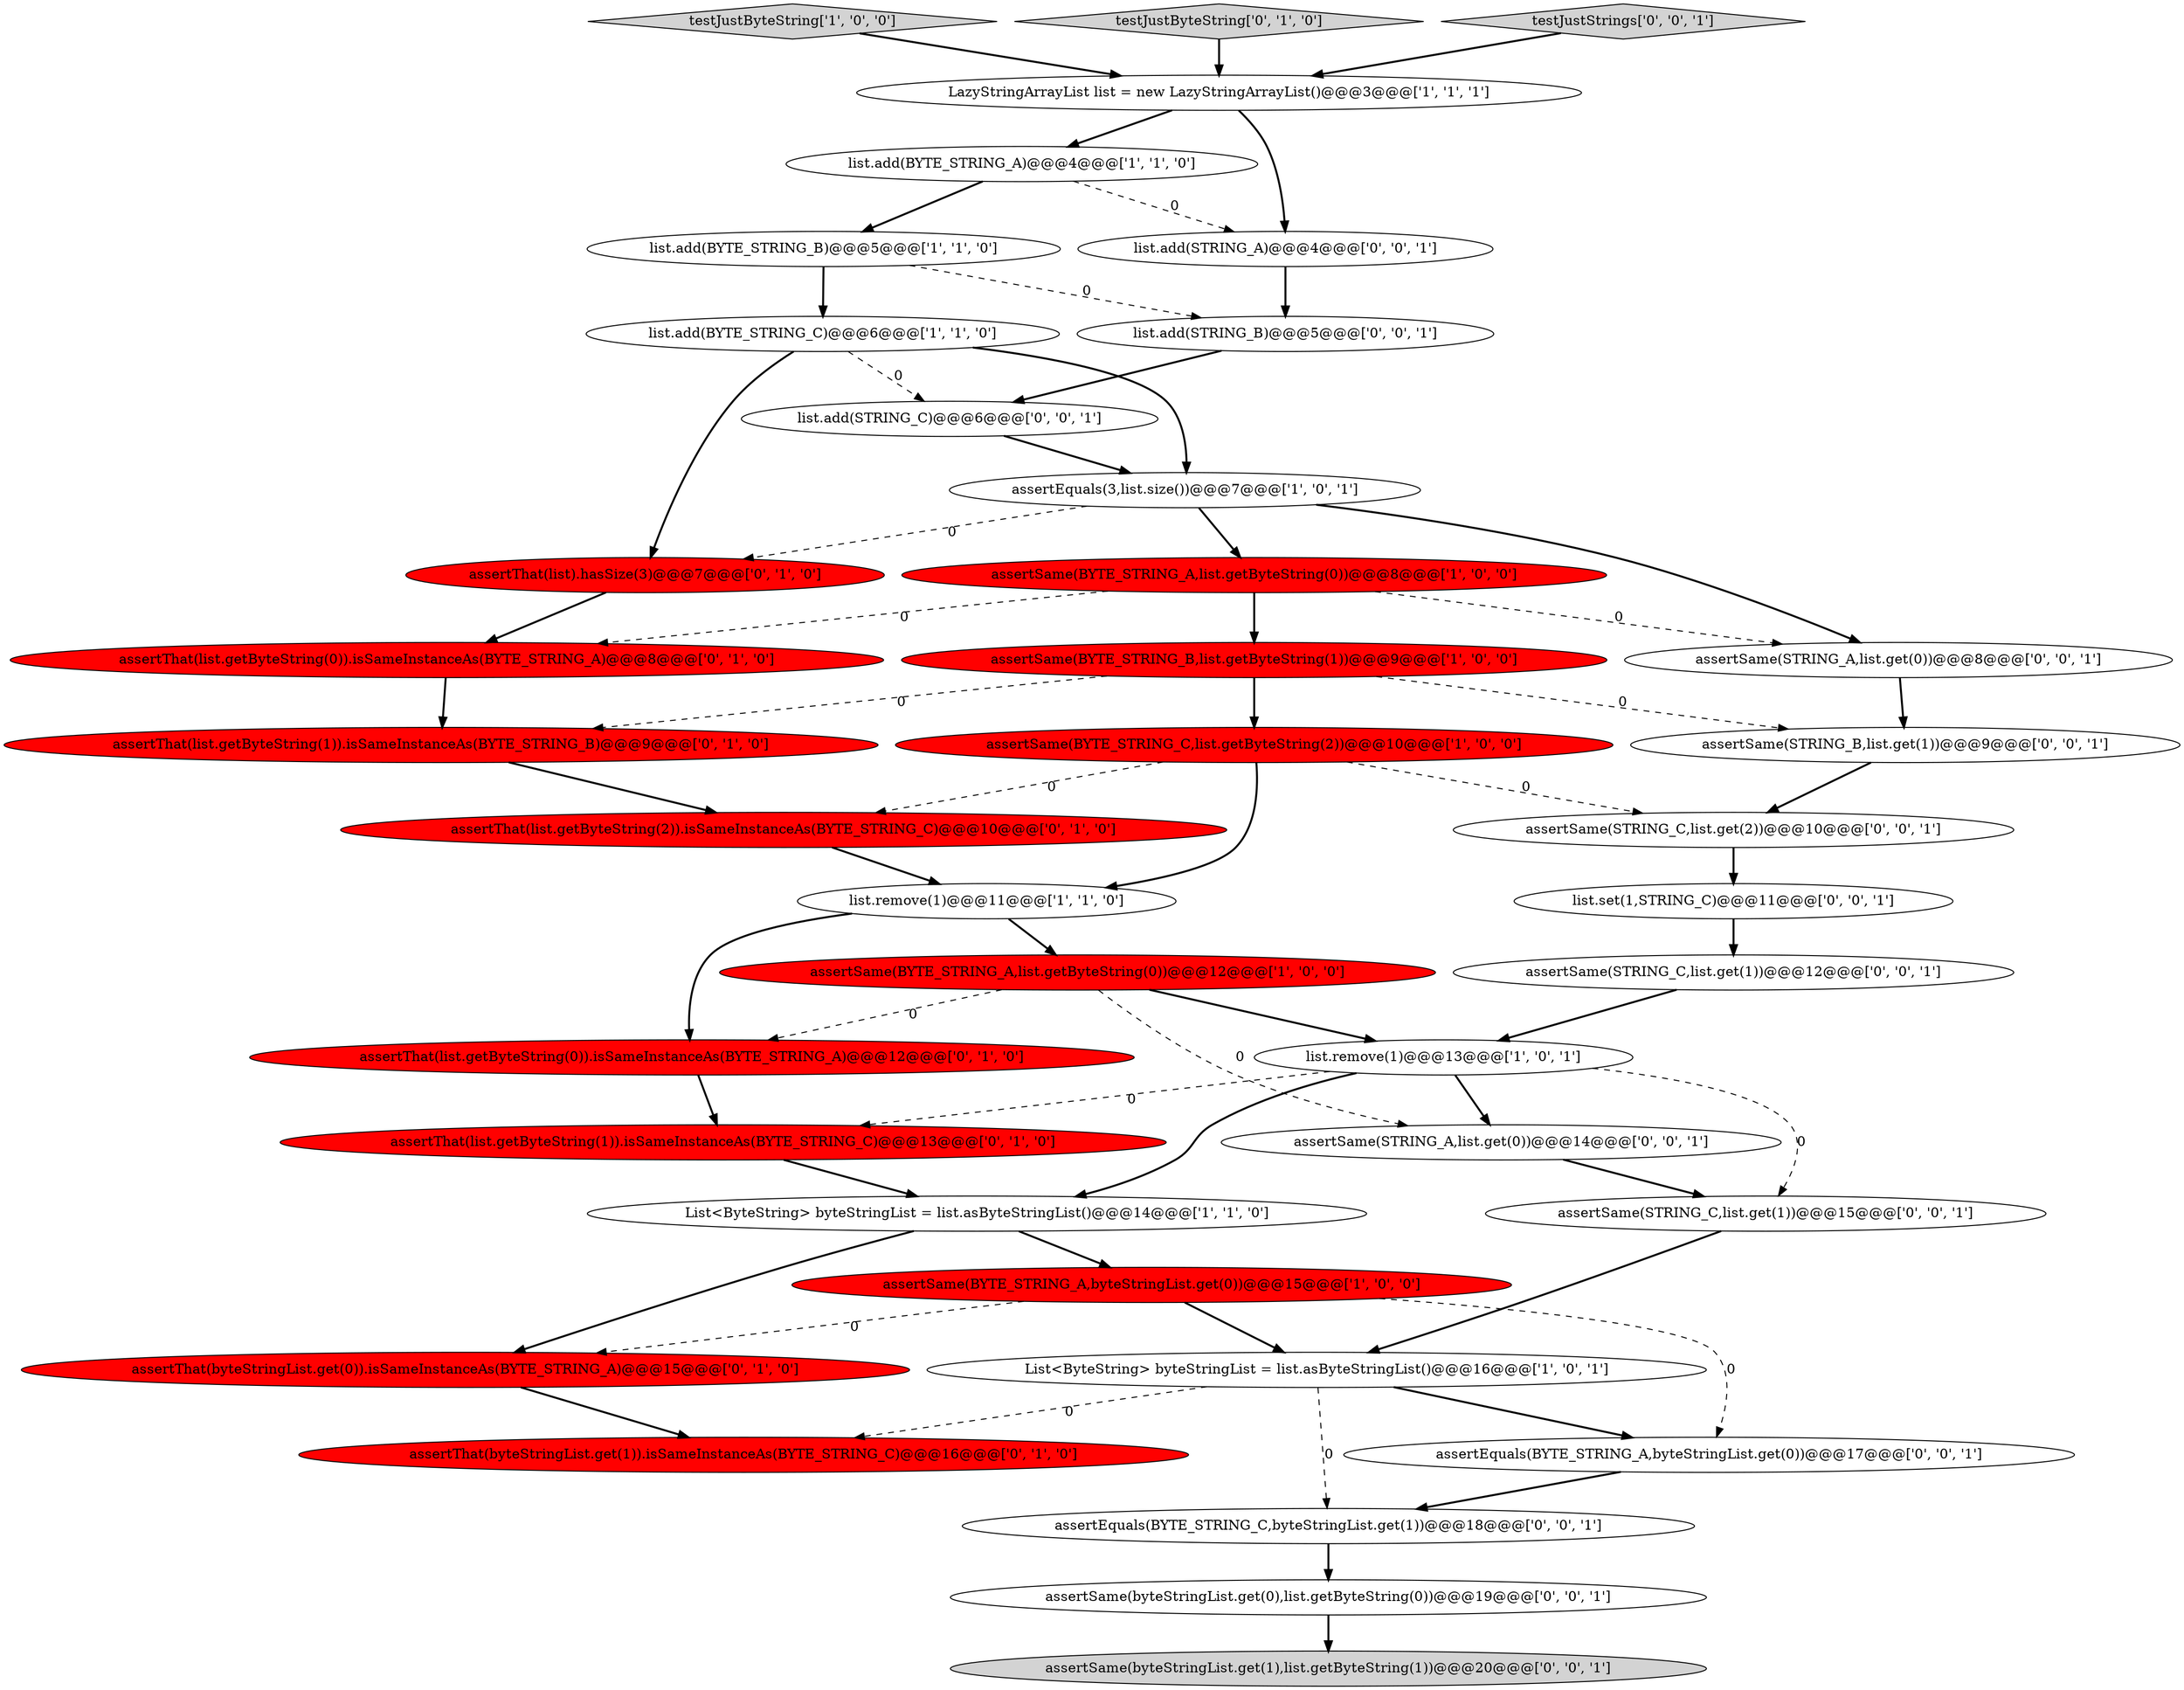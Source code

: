 digraph {
20 [style = filled, label = "assertThat(byteStringList.get(1)).isSameInstanceAs(BYTE_STRING_C)@@@16@@@['0', '1', '0']", fillcolor = red, shape = ellipse image = "AAA1AAABBB2BBB"];
36 [style = filled, label = "assertSame(byteStringList.get(1),list.getByteString(1))@@@20@@@['0', '0', '1']", fillcolor = lightgray, shape = ellipse image = "AAA0AAABBB3BBB"];
31 [style = filled, label = "list.add(STRING_A)@@@4@@@['0', '0', '1']", fillcolor = white, shape = ellipse image = "AAA0AAABBB3BBB"];
13 [style = filled, label = "assertEquals(3,list.size())@@@7@@@['1', '0', '1']", fillcolor = white, shape = ellipse image = "AAA0AAABBB1BBB"];
38 [style = filled, label = "assertSame(STRING_C,list.get(2))@@@10@@@['0', '0', '1']", fillcolor = white, shape = ellipse image = "AAA0AAABBB3BBB"];
9 [style = filled, label = "testJustByteString['1', '0', '0']", fillcolor = lightgray, shape = diamond image = "AAA0AAABBB1BBB"];
8 [style = filled, label = "assertSame(BYTE_STRING_A,list.getByteString(0))@@@8@@@['1', '0', '0']", fillcolor = red, shape = ellipse image = "AAA1AAABBB1BBB"];
6 [style = filled, label = "list.remove(1)@@@13@@@['1', '0', '1']", fillcolor = white, shape = ellipse image = "AAA0AAABBB1BBB"];
16 [style = filled, label = "assertThat(list).hasSize(3)@@@7@@@['0', '1', '0']", fillcolor = red, shape = ellipse image = "AAA1AAABBB2BBB"];
30 [style = filled, label = "assertSame(STRING_C,list.get(1))@@@12@@@['0', '0', '1']", fillcolor = white, shape = ellipse image = "AAA0AAABBB3BBB"];
14 [style = filled, label = "assertSame(BYTE_STRING_B,list.getByteString(1))@@@9@@@['1', '0', '0']", fillcolor = red, shape = ellipse image = "AAA1AAABBB1BBB"];
2 [style = filled, label = "assertSame(BYTE_STRING_A,byteStringList.get(0))@@@15@@@['1', '0', '0']", fillcolor = red, shape = ellipse image = "AAA1AAABBB1BBB"];
18 [style = filled, label = "assertThat(list.getByteString(0)).isSameInstanceAs(BYTE_STRING_A)@@@12@@@['0', '1', '0']", fillcolor = red, shape = ellipse image = "AAA1AAABBB2BBB"];
4 [style = filled, label = "assertSame(BYTE_STRING_A,list.getByteString(0))@@@12@@@['1', '0', '0']", fillcolor = red, shape = ellipse image = "AAA1AAABBB1BBB"];
27 [style = filled, label = "list.add(STRING_B)@@@5@@@['0', '0', '1']", fillcolor = white, shape = ellipse image = "AAA0AAABBB3BBB"];
28 [style = filled, label = "assertSame(byteStringList.get(0),list.getByteString(0))@@@19@@@['0', '0', '1']", fillcolor = white, shape = ellipse image = "AAA0AAABBB3BBB"];
37 [style = filled, label = "assertSame(STRING_C,list.get(1))@@@15@@@['0', '0', '1']", fillcolor = white, shape = ellipse image = "AAA0AAABBB3BBB"];
11 [style = filled, label = "assertSame(BYTE_STRING_C,list.getByteString(2))@@@10@@@['1', '0', '0']", fillcolor = red, shape = ellipse image = "AAA1AAABBB1BBB"];
25 [style = filled, label = "assertEquals(BYTE_STRING_C,byteStringList.get(1))@@@18@@@['0', '0', '1']", fillcolor = white, shape = ellipse image = "AAA0AAABBB3BBB"];
23 [style = filled, label = "assertThat(list.getByteString(1)).isSameInstanceAs(BYTE_STRING_C)@@@13@@@['0', '1', '0']", fillcolor = red, shape = ellipse image = "AAA1AAABBB2BBB"];
34 [style = filled, label = "list.add(STRING_C)@@@6@@@['0', '0', '1']", fillcolor = white, shape = ellipse image = "AAA0AAABBB3BBB"];
19 [style = filled, label = "assertThat(list.getByteString(0)).isSameInstanceAs(BYTE_STRING_A)@@@8@@@['0', '1', '0']", fillcolor = red, shape = ellipse image = "AAA1AAABBB2BBB"];
7 [style = filled, label = "list.add(BYTE_STRING_B)@@@5@@@['1', '1', '0']", fillcolor = white, shape = ellipse image = "AAA0AAABBB1BBB"];
26 [style = filled, label = "assertSame(STRING_A,list.get(0))@@@14@@@['0', '0', '1']", fillcolor = white, shape = ellipse image = "AAA0AAABBB3BBB"];
21 [style = filled, label = "testJustByteString['0', '1', '0']", fillcolor = lightgray, shape = diamond image = "AAA0AAABBB2BBB"];
15 [style = filled, label = "assertThat(list.getByteString(2)).isSameInstanceAs(BYTE_STRING_C)@@@10@@@['0', '1', '0']", fillcolor = red, shape = ellipse image = "AAA1AAABBB2BBB"];
24 [style = filled, label = "assertSame(STRING_B,list.get(1))@@@9@@@['0', '0', '1']", fillcolor = white, shape = ellipse image = "AAA0AAABBB3BBB"];
0 [style = filled, label = "List<ByteString> byteStringList = list.asByteStringList()@@@16@@@['1', '0', '1']", fillcolor = white, shape = ellipse image = "AAA0AAABBB1BBB"];
32 [style = filled, label = "assertEquals(BYTE_STRING_A,byteStringList.get(0))@@@17@@@['0', '0', '1']", fillcolor = white, shape = ellipse image = "AAA0AAABBB3BBB"];
29 [style = filled, label = "assertSame(STRING_A,list.get(0))@@@8@@@['0', '0', '1']", fillcolor = white, shape = ellipse image = "AAA0AAABBB3BBB"];
10 [style = filled, label = "list.add(BYTE_STRING_A)@@@4@@@['1', '1', '0']", fillcolor = white, shape = ellipse image = "AAA0AAABBB1BBB"];
35 [style = filled, label = "testJustStrings['0', '0', '1']", fillcolor = lightgray, shape = diamond image = "AAA0AAABBB3BBB"];
22 [style = filled, label = "assertThat(list.getByteString(1)).isSameInstanceAs(BYTE_STRING_B)@@@9@@@['0', '1', '0']", fillcolor = red, shape = ellipse image = "AAA1AAABBB2BBB"];
12 [style = filled, label = "list.remove(1)@@@11@@@['1', '1', '0']", fillcolor = white, shape = ellipse image = "AAA0AAABBB1BBB"];
5 [style = filled, label = "list.add(BYTE_STRING_C)@@@6@@@['1', '1', '0']", fillcolor = white, shape = ellipse image = "AAA0AAABBB1BBB"];
33 [style = filled, label = "list.set(1,STRING_C)@@@11@@@['0', '0', '1']", fillcolor = white, shape = ellipse image = "AAA0AAABBB3BBB"];
3 [style = filled, label = "List<ByteString> byteStringList = list.asByteStringList()@@@14@@@['1', '1', '0']", fillcolor = white, shape = ellipse image = "AAA0AAABBB1BBB"];
17 [style = filled, label = "assertThat(byteStringList.get(0)).isSameInstanceAs(BYTE_STRING_A)@@@15@@@['0', '1', '0']", fillcolor = red, shape = ellipse image = "AAA1AAABBB2BBB"];
1 [style = filled, label = "LazyStringArrayList list = new LazyStringArrayList()@@@3@@@['1', '1', '1']", fillcolor = white, shape = ellipse image = "AAA0AAABBB1BBB"];
14->24 [style = dashed, label="0"];
4->18 [style = dashed, label="0"];
6->3 [style = bold, label=""];
8->19 [style = dashed, label="0"];
37->0 [style = bold, label=""];
25->28 [style = bold, label=""];
22->15 [style = bold, label=""];
6->26 [style = bold, label=""];
28->36 [style = bold, label=""];
18->23 [style = bold, label=""];
4->6 [style = bold, label=""];
11->15 [style = dashed, label="0"];
2->32 [style = dashed, label="0"];
34->13 [style = bold, label=""];
10->31 [style = dashed, label="0"];
8->14 [style = bold, label=""];
14->22 [style = dashed, label="0"];
11->12 [style = bold, label=""];
23->3 [style = bold, label=""];
24->38 [style = bold, label=""];
4->26 [style = dashed, label="0"];
16->19 [style = bold, label=""];
30->6 [style = bold, label=""];
2->17 [style = dashed, label="0"];
0->20 [style = dashed, label="0"];
10->7 [style = bold, label=""];
6->37 [style = dashed, label="0"];
5->34 [style = dashed, label="0"];
7->27 [style = dashed, label="0"];
5->16 [style = bold, label=""];
11->38 [style = dashed, label="0"];
13->29 [style = bold, label=""];
7->5 [style = bold, label=""];
2->0 [style = bold, label=""];
27->34 [style = bold, label=""];
35->1 [style = bold, label=""];
0->25 [style = dashed, label="0"];
3->2 [style = bold, label=""];
12->4 [style = bold, label=""];
31->27 [style = bold, label=""];
5->13 [style = bold, label=""];
21->1 [style = bold, label=""];
32->25 [style = bold, label=""];
12->18 [style = bold, label=""];
13->16 [style = dashed, label="0"];
33->30 [style = bold, label=""];
3->17 [style = bold, label=""];
26->37 [style = bold, label=""];
15->12 [style = bold, label=""];
0->32 [style = bold, label=""];
13->8 [style = bold, label=""];
9->1 [style = bold, label=""];
1->31 [style = bold, label=""];
29->24 [style = bold, label=""];
1->10 [style = bold, label=""];
38->33 [style = bold, label=""];
14->11 [style = bold, label=""];
19->22 [style = bold, label=""];
8->29 [style = dashed, label="0"];
6->23 [style = dashed, label="0"];
17->20 [style = bold, label=""];
}
